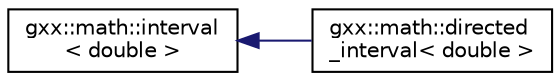 digraph "Graphical Class Hierarchy"
{
  edge [fontname="Helvetica",fontsize="10",labelfontname="Helvetica",labelfontsize="10"];
  node [fontname="Helvetica",fontsize="10",shape=record];
  rankdir="LR";
  Node1 [label="gxx::math::interval\l\< double \>",height=0.2,width=0.4,color="black", fillcolor="white", style="filled",URL="$classgxx_1_1math_1_1interval.html"];
  Node1 -> Node2 [dir="back",color="midnightblue",fontsize="10",style="solid",fontname="Helvetica"];
  Node2 [label="gxx::math::directed\l_interval\< double \>",height=0.2,width=0.4,color="black", fillcolor="white", style="filled",URL="$structgxx_1_1math_1_1directed__interval.html"];
}
